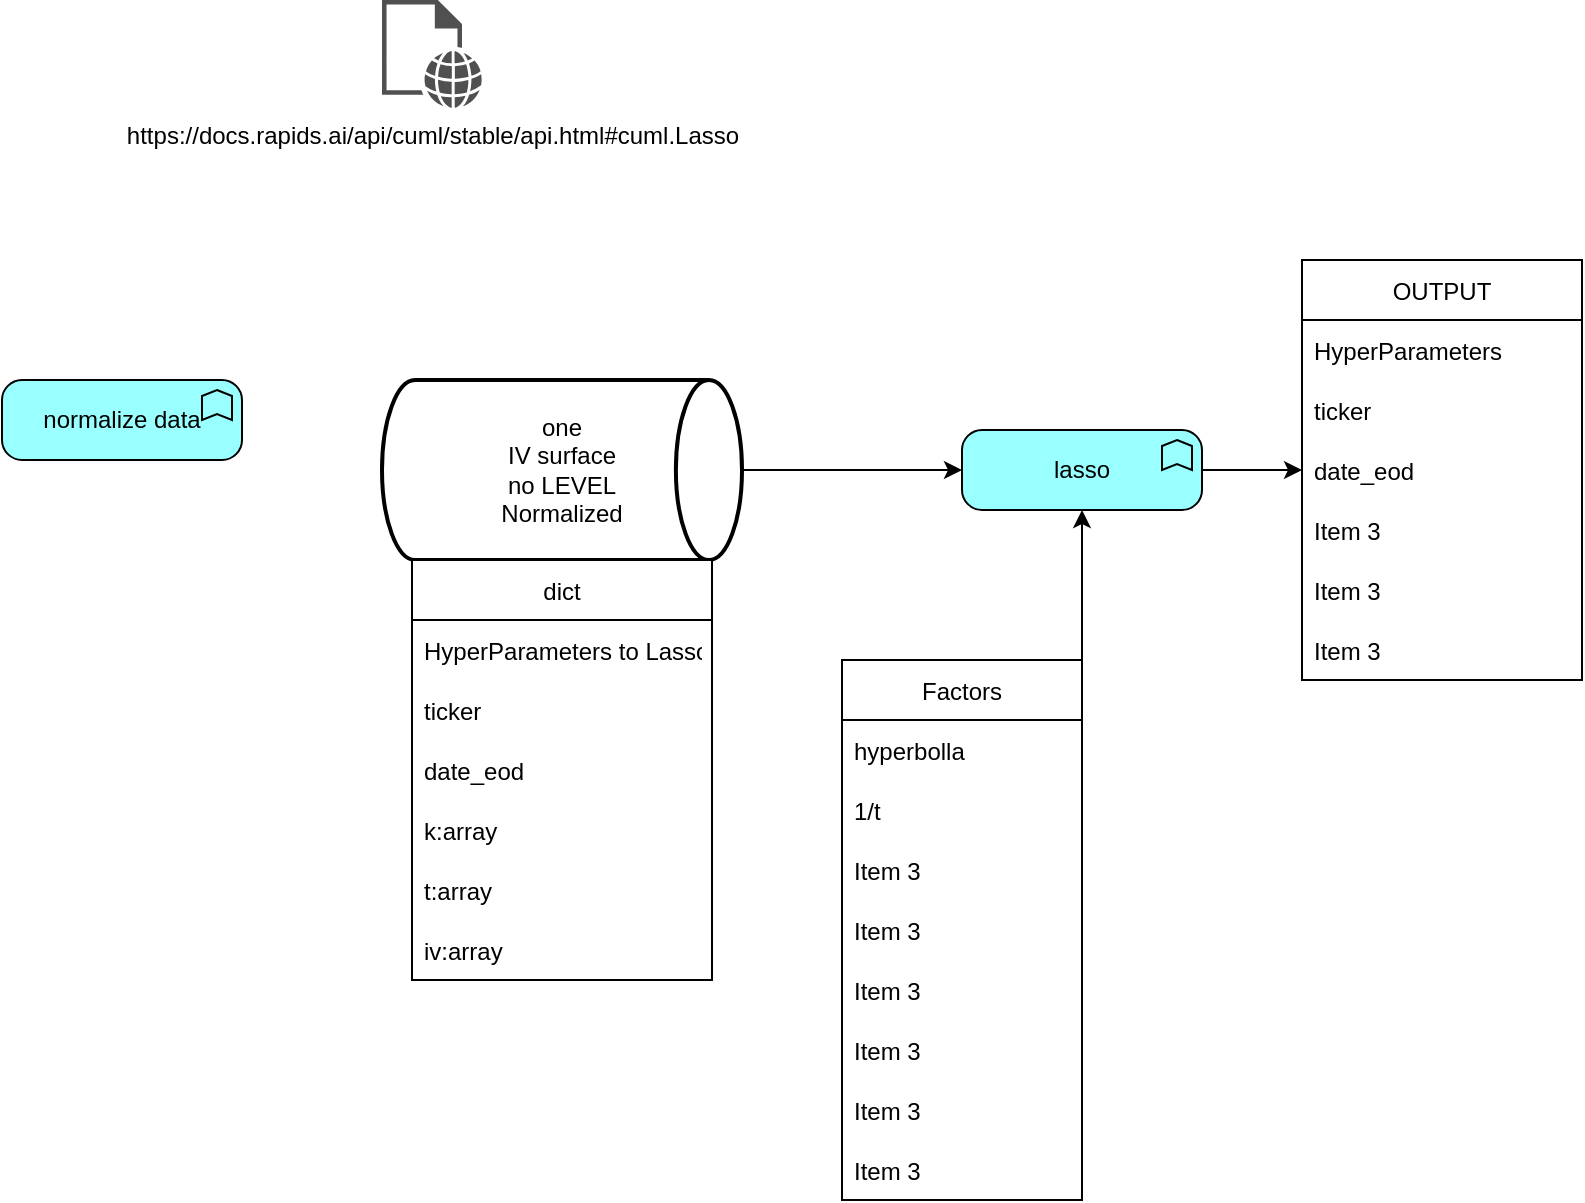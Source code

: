 <mxfile version="20.5.1" type="github">
  <diagram name="Page-1" id="c4acf3e9-155e-7222-9cf6-157b1a14988f">
    <mxGraphModel dx="1888" dy="536" grid="1" gridSize="10" guides="1" tooltips="1" connect="1" arrows="1" fold="1" page="1" pageScale="1" pageWidth="850" pageHeight="1100" background="none" math="0" shadow="0">
      <root>
        <mxCell id="0" />
        <mxCell id="1" parent="0" />
        <mxCell id="1_yjtpbIPm1itPoMotPC-21" style="edgeStyle=orthogonalEdgeStyle;rounded=0;orthogonalLoop=1;jettySize=auto;html=1;exitX=1;exitY=0.5;exitDx=0;exitDy=0;exitPerimeter=0;" parent="1" source="1_yjtpbIPm1itPoMotPC-2" target="1_yjtpbIPm1itPoMotPC-15" edge="1">
          <mxGeometry relative="1" as="geometry" />
        </mxCell>
        <mxCell id="1_yjtpbIPm1itPoMotPC-2" value="lasso" style="html=1;outlineConnect=0;whiteSpace=wrap;fillColor=#99ffff;shape=mxgraph.archimate3.application;appType=func;archiType=rounded;" parent="1" vertex="1">
          <mxGeometry x="360" y="1145" width="120" height="40" as="geometry" />
        </mxCell>
        <mxCell id="1_yjtpbIPm1itPoMotPC-14" style="edgeStyle=orthogonalEdgeStyle;rounded=0;orthogonalLoop=1;jettySize=auto;html=1;exitX=1;exitY=0;exitDx=0;exitDy=0;" parent="1" source="1_yjtpbIPm1itPoMotPC-3" target="1_yjtpbIPm1itPoMotPC-2" edge="1">
          <mxGeometry relative="1" as="geometry" />
        </mxCell>
        <mxCell id="1_yjtpbIPm1itPoMotPC-3" value="Factors" style="swimlane;fontStyle=0;childLayout=stackLayout;horizontal=1;startSize=30;horizontalStack=0;resizeParent=1;resizeParentMax=0;resizeLast=0;collapsible=1;marginBottom=0;" parent="1" vertex="1">
          <mxGeometry x="300" y="1260" width="120" height="270" as="geometry" />
        </mxCell>
        <mxCell id="1_yjtpbIPm1itPoMotPC-4" value="hyperbolla" style="text;strokeColor=none;fillColor=none;align=left;verticalAlign=middle;spacingLeft=4;spacingRight=4;overflow=hidden;points=[[0,0.5],[1,0.5]];portConstraint=eastwest;rotatable=0;" parent="1_yjtpbIPm1itPoMotPC-3" vertex="1">
          <mxGeometry y="30" width="120" height="30" as="geometry" />
        </mxCell>
        <mxCell id="1_yjtpbIPm1itPoMotPC-5" value="1/t" style="text;strokeColor=none;fillColor=none;align=left;verticalAlign=middle;spacingLeft=4;spacingRight=4;overflow=hidden;points=[[0,0.5],[1,0.5]];portConstraint=eastwest;rotatable=0;" parent="1_yjtpbIPm1itPoMotPC-3" vertex="1">
          <mxGeometry y="60" width="120" height="30" as="geometry" />
        </mxCell>
        <mxCell id="1_yjtpbIPm1itPoMotPC-6" value="Item 3" style="text;strokeColor=none;fillColor=none;align=left;verticalAlign=middle;spacingLeft=4;spacingRight=4;overflow=hidden;points=[[0,0.5],[1,0.5]];portConstraint=eastwest;rotatable=0;" parent="1_yjtpbIPm1itPoMotPC-3" vertex="1">
          <mxGeometry y="90" width="120" height="30" as="geometry" />
        </mxCell>
        <mxCell id="1_yjtpbIPm1itPoMotPC-7" value="Item 3" style="text;strokeColor=none;fillColor=none;align=left;verticalAlign=middle;spacingLeft=4;spacingRight=4;overflow=hidden;points=[[0,0.5],[1,0.5]];portConstraint=eastwest;rotatable=0;" parent="1_yjtpbIPm1itPoMotPC-3" vertex="1">
          <mxGeometry y="120" width="120" height="30" as="geometry" />
        </mxCell>
        <mxCell id="1_yjtpbIPm1itPoMotPC-8" value="Item 3" style="text;strokeColor=none;fillColor=none;align=left;verticalAlign=middle;spacingLeft=4;spacingRight=4;overflow=hidden;points=[[0,0.5],[1,0.5]];portConstraint=eastwest;rotatable=0;" parent="1_yjtpbIPm1itPoMotPC-3" vertex="1">
          <mxGeometry y="150" width="120" height="30" as="geometry" />
        </mxCell>
        <mxCell id="1_yjtpbIPm1itPoMotPC-9" value="Item 3" style="text;strokeColor=none;fillColor=none;align=left;verticalAlign=middle;spacingLeft=4;spacingRight=4;overflow=hidden;points=[[0,0.5],[1,0.5]];portConstraint=eastwest;rotatable=0;" parent="1_yjtpbIPm1itPoMotPC-3" vertex="1">
          <mxGeometry y="180" width="120" height="30" as="geometry" />
        </mxCell>
        <mxCell id="1_yjtpbIPm1itPoMotPC-10" value="Item 3" style="text;strokeColor=none;fillColor=none;align=left;verticalAlign=middle;spacingLeft=4;spacingRight=4;overflow=hidden;points=[[0,0.5],[1,0.5]];portConstraint=eastwest;rotatable=0;" parent="1_yjtpbIPm1itPoMotPC-3" vertex="1">
          <mxGeometry y="210" width="120" height="30" as="geometry" />
        </mxCell>
        <mxCell id="1_yjtpbIPm1itPoMotPC-11" value="Item 3" style="text;strokeColor=none;fillColor=none;align=left;verticalAlign=middle;spacingLeft=4;spacingRight=4;overflow=hidden;points=[[0,0.5],[1,0.5]];portConstraint=eastwest;rotatable=0;" parent="1_yjtpbIPm1itPoMotPC-3" vertex="1">
          <mxGeometry y="240" width="120" height="30" as="geometry" />
        </mxCell>
        <mxCell id="1_yjtpbIPm1itPoMotPC-13" value="" style="edgeStyle=orthogonalEdgeStyle;rounded=0;orthogonalLoop=1;jettySize=auto;html=1;" parent="1" source="1_yjtpbIPm1itPoMotPC-12" target="1_yjtpbIPm1itPoMotPC-2" edge="1">
          <mxGeometry relative="1" as="geometry" />
        </mxCell>
        <mxCell id="1_yjtpbIPm1itPoMotPC-12" value="&lt;div&gt;one&lt;/div&gt;&lt;div&gt;IV surface&lt;br&gt;&lt;/div&gt;&lt;div&gt;no LEVEL&lt;/div&gt;&lt;div&gt;Normalized&lt;br&gt;&lt;/div&gt;" style="strokeWidth=2;html=1;shape=mxgraph.flowchart.direct_data;whiteSpace=wrap;" parent="1" vertex="1">
          <mxGeometry x="70" y="1120" width="180" height="90" as="geometry" />
        </mxCell>
        <mxCell id="1_yjtpbIPm1itPoMotPC-15" value="OUTPUT" style="swimlane;fontStyle=0;childLayout=stackLayout;horizontal=1;startSize=30;horizontalStack=0;resizeParent=1;resizeParentMax=0;resizeLast=0;collapsible=1;marginBottom=0;" parent="1" vertex="1">
          <mxGeometry x="530" y="1060" width="140" height="210" as="geometry" />
        </mxCell>
        <mxCell id="7wM1bW2XlFtp60VapcK3-2" value="HyperParameters" style="text;strokeColor=none;fillColor=none;align=left;verticalAlign=middle;spacingLeft=4;spacingRight=4;overflow=hidden;points=[[0,0.5],[1,0.5]];portConstraint=eastwest;rotatable=0;" vertex="1" parent="1_yjtpbIPm1itPoMotPC-15">
          <mxGeometry y="30" width="140" height="30" as="geometry" />
        </mxCell>
        <mxCell id="1_yjtpbIPm1itPoMotPC-16" value="ticker" style="text;strokeColor=none;fillColor=none;align=left;verticalAlign=middle;spacingLeft=4;spacingRight=4;overflow=hidden;points=[[0,0.5],[1,0.5]];portConstraint=eastwest;rotatable=0;" parent="1_yjtpbIPm1itPoMotPC-15" vertex="1">
          <mxGeometry y="60" width="140" height="30" as="geometry" />
        </mxCell>
        <mxCell id="1_yjtpbIPm1itPoMotPC-17" value="date_eod" style="text;strokeColor=none;fillColor=none;align=left;verticalAlign=middle;spacingLeft=4;spacingRight=4;overflow=hidden;points=[[0,0.5],[1,0.5]];portConstraint=eastwest;rotatable=0;" parent="1_yjtpbIPm1itPoMotPC-15" vertex="1">
          <mxGeometry y="90" width="140" height="30" as="geometry" />
        </mxCell>
        <mxCell id="1_yjtpbIPm1itPoMotPC-18" value="Item 3" style="text;strokeColor=none;fillColor=none;align=left;verticalAlign=middle;spacingLeft=4;spacingRight=4;overflow=hidden;points=[[0,0.5],[1,0.5]];portConstraint=eastwest;rotatable=0;" parent="1_yjtpbIPm1itPoMotPC-15" vertex="1">
          <mxGeometry y="120" width="140" height="30" as="geometry" />
        </mxCell>
        <mxCell id="1_yjtpbIPm1itPoMotPC-19" value="Item 3" style="text;strokeColor=none;fillColor=none;align=left;verticalAlign=middle;spacingLeft=4;spacingRight=4;overflow=hidden;points=[[0,0.5],[1,0.5]];portConstraint=eastwest;rotatable=0;" parent="1_yjtpbIPm1itPoMotPC-15" vertex="1">
          <mxGeometry y="150" width="140" height="30" as="geometry" />
        </mxCell>
        <mxCell id="1_yjtpbIPm1itPoMotPC-20" value="Item 3" style="text;strokeColor=none;fillColor=none;align=left;verticalAlign=middle;spacingLeft=4;spacingRight=4;overflow=hidden;points=[[0,0.5],[1,0.5]];portConstraint=eastwest;rotatable=0;" parent="1_yjtpbIPm1itPoMotPC-15" vertex="1">
          <mxGeometry y="180" width="140" height="30" as="geometry" />
        </mxCell>
        <mxCell id="1_yjtpbIPm1itPoMotPC-24" value="dict" style="swimlane;fontStyle=0;childLayout=stackLayout;horizontal=1;startSize=30;horizontalStack=0;resizeParent=1;resizeParentMax=0;resizeLast=0;collapsible=1;marginBottom=0;" parent="1" vertex="1">
          <mxGeometry x="85" y="1210" width="150" height="210" as="geometry" />
        </mxCell>
        <mxCell id="7wM1bW2XlFtp60VapcK3-1" value="HyperParameters to Lasso" style="text;strokeColor=none;fillColor=none;align=left;verticalAlign=middle;spacingLeft=4;spacingRight=4;overflow=hidden;points=[[0,0.5],[1,0.5]];portConstraint=eastwest;rotatable=0;" vertex="1" parent="1_yjtpbIPm1itPoMotPC-24">
          <mxGeometry y="30" width="150" height="30" as="geometry" />
        </mxCell>
        <mxCell id="1_yjtpbIPm1itPoMotPC-25" value="ticker" style="text;strokeColor=none;fillColor=none;align=left;verticalAlign=middle;spacingLeft=4;spacingRight=4;overflow=hidden;points=[[0,0.5],[1,0.5]];portConstraint=eastwest;rotatable=0;" parent="1_yjtpbIPm1itPoMotPC-24" vertex="1">
          <mxGeometry y="60" width="150" height="30" as="geometry" />
        </mxCell>
        <mxCell id="1_yjtpbIPm1itPoMotPC-26" value="date_eod" style="text;strokeColor=none;fillColor=none;align=left;verticalAlign=middle;spacingLeft=4;spacingRight=4;overflow=hidden;points=[[0,0.5],[1,0.5]];portConstraint=eastwest;rotatable=0;" parent="1_yjtpbIPm1itPoMotPC-24" vertex="1">
          <mxGeometry y="90" width="150" height="30" as="geometry" />
        </mxCell>
        <mxCell id="1_yjtpbIPm1itPoMotPC-27" value="k:array" style="text;strokeColor=none;fillColor=none;align=left;verticalAlign=middle;spacingLeft=4;spacingRight=4;overflow=hidden;points=[[0,0.5],[1,0.5]];portConstraint=eastwest;rotatable=0;" parent="1_yjtpbIPm1itPoMotPC-24" vertex="1">
          <mxGeometry y="120" width="150" height="30" as="geometry" />
        </mxCell>
        <mxCell id="1_yjtpbIPm1itPoMotPC-28" value="t:array" style="text;strokeColor=none;fillColor=none;align=left;verticalAlign=middle;spacingLeft=4;spacingRight=4;overflow=hidden;points=[[0,0.5],[1,0.5]];portConstraint=eastwest;rotatable=0;" parent="1_yjtpbIPm1itPoMotPC-24" vertex="1">
          <mxGeometry y="150" width="150" height="30" as="geometry" />
        </mxCell>
        <mxCell id="1_yjtpbIPm1itPoMotPC-29" value="iv:array" style="text;strokeColor=none;fillColor=none;align=left;verticalAlign=middle;spacingLeft=4;spacingRight=4;overflow=hidden;points=[[0,0.5],[1,0.5]];portConstraint=eastwest;rotatable=0;" parent="1_yjtpbIPm1itPoMotPC-24" vertex="1">
          <mxGeometry y="180" width="150" height="30" as="geometry" />
        </mxCell>
        <mxCell id="1_yjtpbIPm1itPoMotPC-30" value="normalize data" style="html=1;outlineConnect=0;whiteSpace=wrap;fillColor=#99ffff;shape=mxgraph.archimate3.application;appType=func;archiType=rounded;" parent="1" vertex="1">
          <mxGeometry x="-120" y="1120" width="120" height="40" as="geometry" />
        </mxCell>
        <mxCell id="1_yjtpbIPm1itPoMotPC-32" value="https://docs.rapids.ai/api/cuml/stable/api.html#cuml.Lasso" style="sketch=0;pointerEvents=1;shadow=0;dashed=0;html=1;strokeColor=none;fillColor=#505050;labelPosition=center;verticalLabelPosition=bottom;verticalAlign=top;outlineConnect=0;align=center;shape=mxgraph.office.concepts.web_page;" parent="1" vertex="1">
          <mxGeometry x="70" y="930" width="50" height="54" as="geometry" />
        </mxCell>
      </root>
    </mxGraphModel>
  </diagram>
</mxfile>
